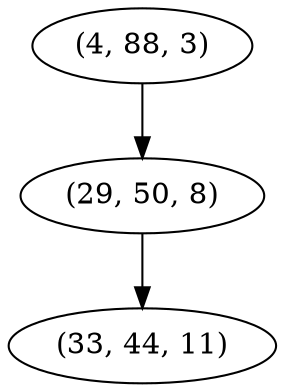 digraph tree {
    "(4, 88, 3)";
    "(29, 50, 8)";
    "(33, 44, 11)";
    "(4, 88, 3)" -> "(29, 50, 8)";
    "(29, 50, 8)" -> "(33, 44, 11)";
}
